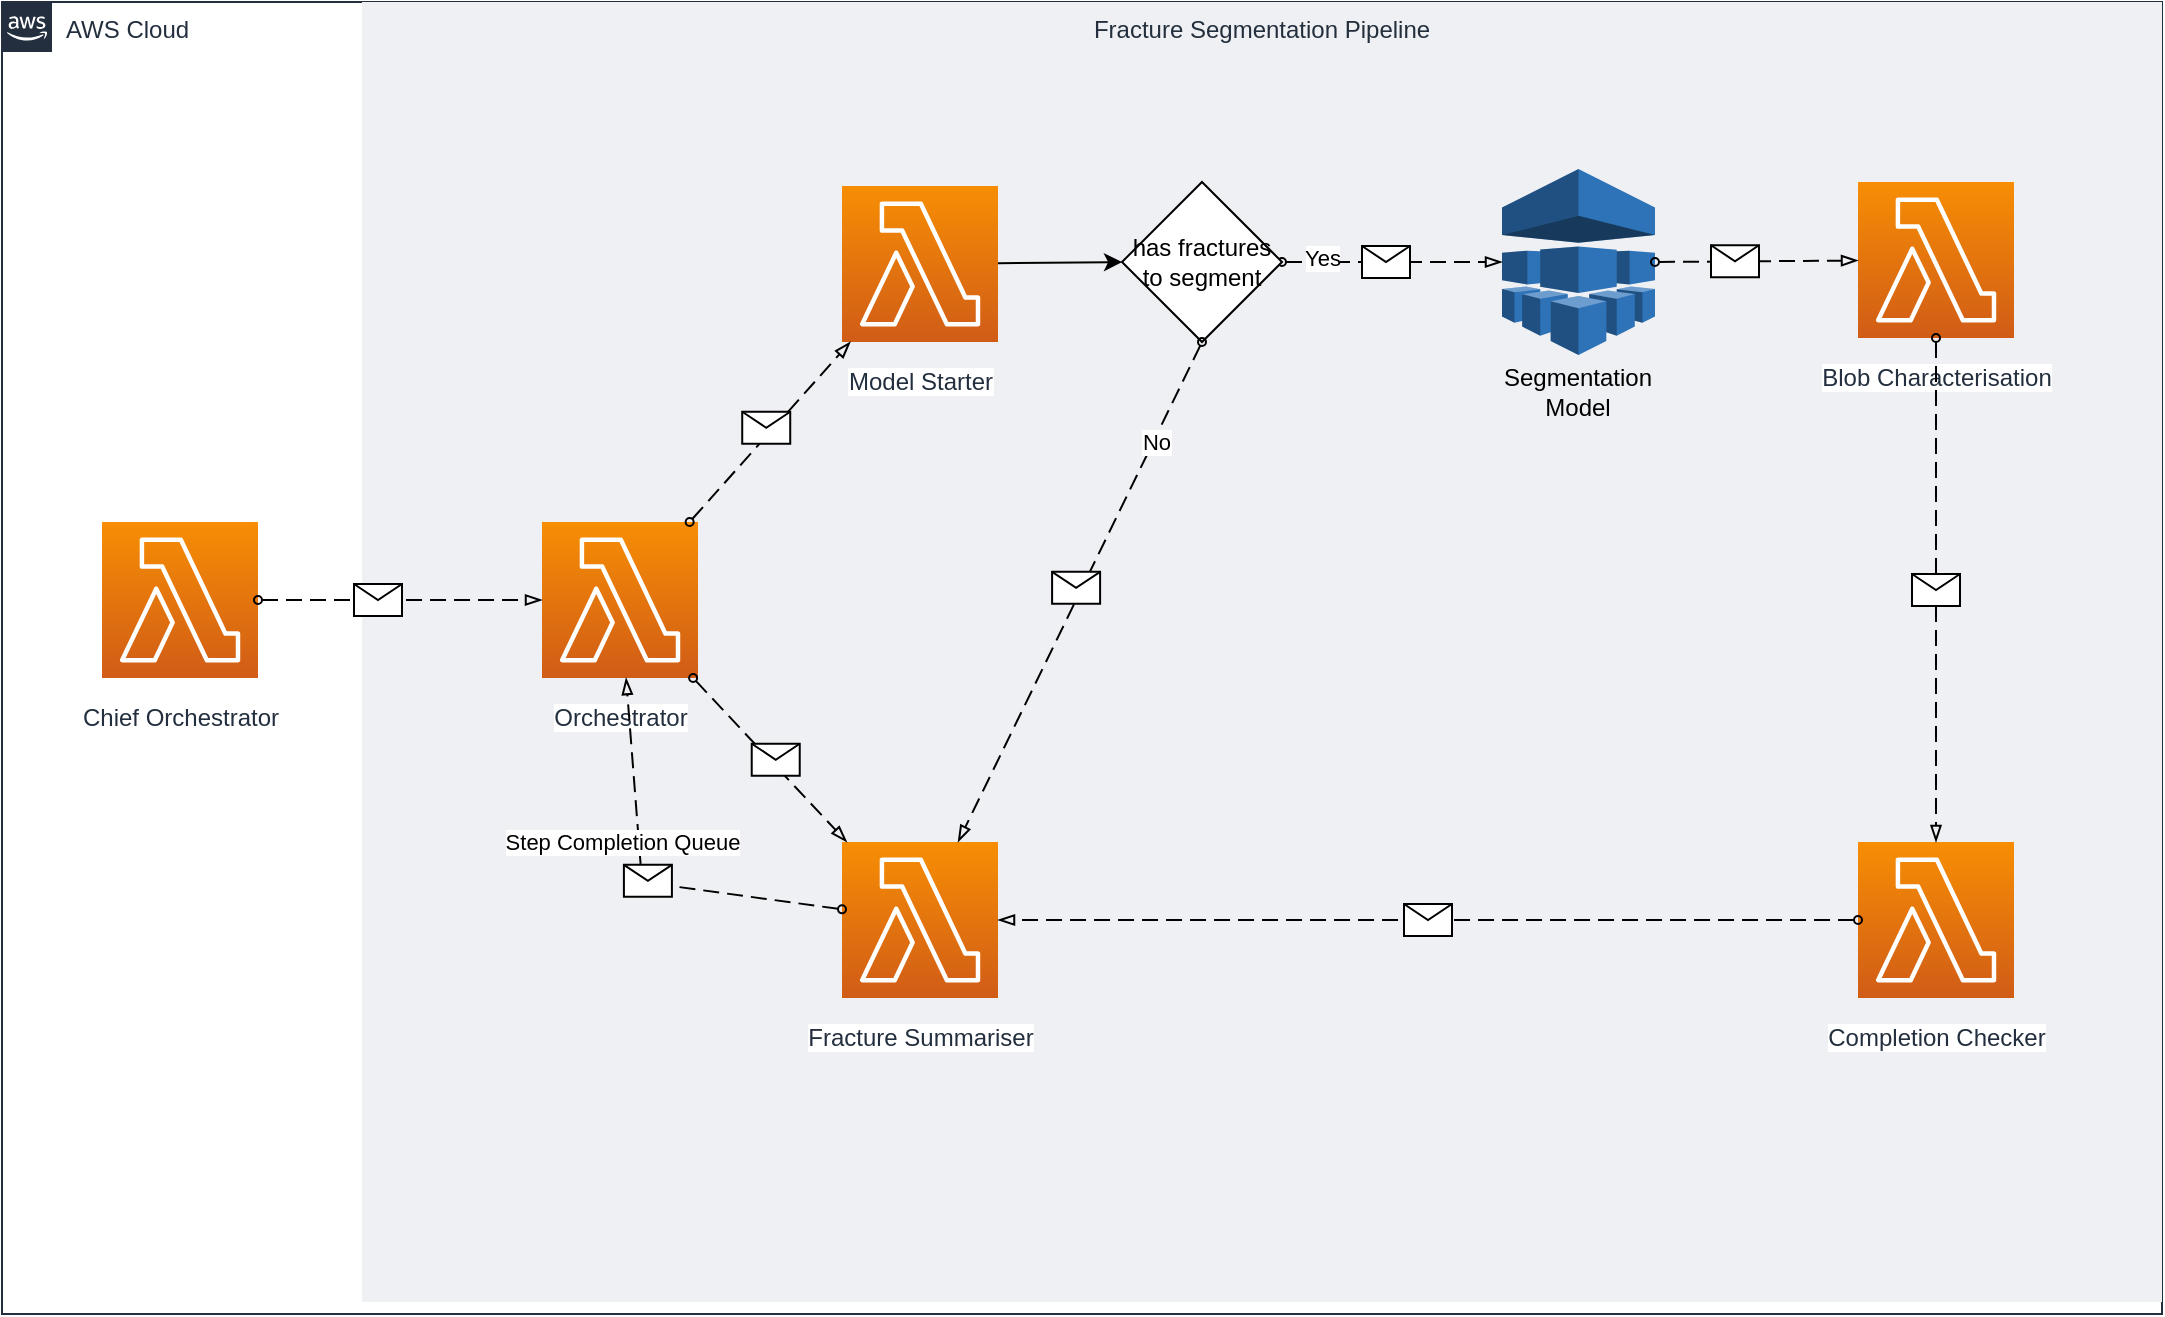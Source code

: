 <mxfile version="26.1.1">
  <diagram id="Ht1M8jgEwFfnCIfOTk4-" name="Page-1">
    <mxGraphModel dx="1385" dy="746" grid="1" gridSize="10" guides="1" tooltips="1" connect="1" arrows="1" fold="1" page="1" pageScale="1" pageWidth="1169" pageHeight="827" math="0" shadow="0">
      <root>
        <mxCell id="0" />
        <mxCell id="1" parent="0" />
        <mxCell id="UEzPUAAOIrF-is8g5C7q-74" value="AWS Cloud" style="points=[[0,0],[0.25,0],[0.5,0],[0.75,0],[1,0],[1,0.25],[1,0.5],[1,0.75],[1,1],[0.75,1],[0.5,1],[0.25,1],[0,1],[0,0.75],[0,0.5],[0,0.25]];outlineConnect=0;gradientColor=none;html=1;whiteSpace=wrap;fontSize=12;fontStyle=0;shape=mxgraph.aws4.group;grIcon=mxgraph.aws4.group_aws_cloud_alt;strokeColor=#232F3E;fillColor=none;verticalAlign=top;align=left;spacingLeft=30;fontColor=#232F3E;dashed=0;labelBackgroundColor=#ffffff;container=1;pointerEvents=0;collapsible=0;recursiveResize=0;" parent="1" vertex="1">
          <mxGeometry x="50" y="80" width="1080" height="656" as="geometry" />
        </mxCell>
        <mxCell id="UEzPUAAOIrF-is8g5C7q-85" value="Chief Orchestrator" style="outlineConnect=0;fontColor=#232F3E;gradientColor=#F78E04;gradientDirection=north;fillColor=#D05C17;strokeColor=#ffffff;dashed=0;verticalLabelPosition=bottom;verticalAlign=top;align=center;html=1;fontSize=12;fontStyle=0;aspect=fixed;shape=mxgraph.aws4.resourceIcon;resIcon=mxgraph.aws4.lambda;labelBackgroundColor=#ffffff;spacingTop=6;" parent="UEzPUAAOIrF-is8g5C7q-74" vertex="1">
          <mxGeometry x="50" y="260" width="78" height="78" as="geometry" />
        </mxCell>
        <mxCell id="AISBT629yyBLA8Ija2V--1" value="Fracture Segmentation Pipeline" style="fillColor=#EFF0F3;strokeColor=none;dashed=0;verticalAlign=top;fontStyle=0;fontColor=#232F3D;whiteSpace=wrap;html=1;" vertex="1" parent="UEzPUAAOIrF-is8g5C7q-74">
          <mxGeometry x="180" width="900" height="650" as="geometry" />
        </mxCell>
        <mxCell id="AISBT629yyBLA8Ija2V--2" value="Orchestrator" style="outlineConnect=0;fontColor=#232F3E;gradientColor=#F78E04;gradientDirection=north;fillColor=#D05C17;strokeColor=#ffffff;dashed=0;verticalLabelPosition=bottom;verticalAlign=top;align=center;html=1;fontSize=12;fontStyle=0;aspect=fixed;shape=mxgraph.aws4.resourceIcon;resIcon=mxgraph.aws4.lambda;labelBackgroundColor=#ffffff;spacingTop=6;" vertex="1" parent="UEzPUAAOIrF-is8g5C7q-74">
          <mxGeometry x="270" y="260" width="78" height="78" as="geometry" />
        </mxCell>
        <mxCell id="AISBT629yyBLA8Ija2V--3" value="Model Starter" style="outlineConnect=0;fontColor=#232F3E;gradientColor=#F78E04;gradientDirection=north;fillColor=#D05C17;strokeColor=#ffffff;dashed=0;verticalLabelPosition=bottom;verticalAlign=top;align=center;html=1;fontSize=12;fontStyle=0;aspect=fixed;shape=mxgraph.aws4.resourceIcon;resIcon=mxgraph.aws4.lambda;labelBackgroundColor=#ffffff;spacingTop=6;" vertex="1" parent="UEzPUAAOIrF-is8g5C7q-74">
          <mxGeometry x="420" y="92" width="78" height="78" as="geometry" />
        </mxCell>
        <mxCell id="AISBT629yyBLA8Ija2V--4" value="Blob Characterisation" style="outlineConnect=0;fontColor=#232F3E;gradientColor=#F78E04;gradientDirection=north;fillColor=#D05C17;strokeColor=#ffffff;dashed=0;verticalLabelPosition=bottom;verticalAlign=top;align=center;html=1;fontSize=12;fontStyle=0;aspect=fixed;shape=mxgraph.aws4.resourceIcon;resIcon=mxgraph.aws4.lambda;labelBackgroundColor=#ffffff;spacingTop=6;" vertex="1" parent="UEzPUAAOIrF-is8g5C7q-74">
          <mxGeometry x="928" y="90" width="78" height="78" as="geometry" />
        </mxCell>
        <mxCell id="AISBT629yyBLA8Ija2V--5" value="Fracture Summariser" style="outlineConnect=0;fontColor=#232F3E;gradientColor=#F78E04;gradientDirection=north;fillColor=#D05C17;strokeColor=#ffffff;dashed=0;verticalLabelPosition=bottom;verticalAlign=top;align=center;html=1;fontSize=12;fontStyle=0;aspect=fixed;shape=mxgraph.aws4.resourceIcon;resIcon=mxgraph.aws4.lambda;labelBackgroundColor=#ffffff;spacingTop=6;" vertex="1" parent="UEzPUAAOIrF-is8g5C7q-74">
          <mxGeometry x="420" y="420" width="78" height="78" as="geometry" />
        </mxCell>
        <mxCell id="AISBT629yyBLA8Ija2V--6" value="Completion Checker" style="outlineConnect=0;fontColor=#232F3E;gradientColor=#F78E04;gradientDirection=north;fillColor=#D05C17;strokeColor=#ffffff;dashed=0;verticalLabelPosition=bottom;verticalAlign=top;align=center;html=1;fontSize=12;fontStyle=0;aspect=fixed;shape=mxgraph.aws4.resourceIcon;resIcon=mxgraph.aws4.lambda;labelBackgroundColor=#ffffff;spacingTop=6;" vertex="1" parent="UEzPUAAOIrF-is8g5C7q-74">
          <mxGeometry x="928" y="420" width="78" height="78" as="geometry" />
        </mxCell>
        <mxCell id="AISBT629yyBLA8Ija2V--13" value="" style="endArrow=blockThin;html=1;labelPosition=left;verticalLabelPosition=middle;align=right;verticalAlign=middle;dashed=1;dashPattern=8 4;endFill=0;startArrow=oval;startFill=0;endSize=6;startSize=4;rounded=0;" edge="1" parent="UEzPUAAOIrF-is8g5C7q-74" source="UEzPUAAOIrF-is8g5C7q-85" target="AISBT629yyBLA8Ija2V--2">
          <mxGeometry relative="1" as="geometry">
            <mxPoint x="429" y="327.5" as="sourcePoint" />
            <mxPoint x="589" y="327.5" as="targetPoint" />
          </mxGeometry>
        </mxCell>
        <mxCell id="AISBT629yyBLA8Ija2V--14" value="" style="shape=message;html=1;outlineConnect=0;labelPosition=left;verticalLabelPosition=middle;align=right;verticalAlign=middle;spacingRight=5;labelBackgroundColor=#ffffff;" vertex="1" parent="AISBT629yyBLA8Ija2V--13">
          <mxGeometry width="24" height="16" relative="1" as="geometry">
            <mxPoint x="-23" y="-8" as="offset" />
          </mxGeometry>
        </mxCell>
        <mxCell id="AISBT629yyBLA8Ija2V--11" value="" style="endArrow=blockThin;html=1;labelPosition=left;verticalLabelPosition=middle;align=right;verticalAlign=middle;dashed=1;dashPattern=8 4;endFill=0;startArrow=oval;startFill=0;endSize=6;startSize=4;rounded=0;" edge="1" parent="UEzPUAAOIrF-is8g5C7q-74" source="AISBT629yyBLA8Ija2V--2" target="AISBT629yyBLA8Ija2V--3">
          <mxGeometry relative="1" as="geometry">
            <mxPoint x="440" y="240" as="sourcePoint" />
            <mxPoint x="600" y="240" as="targetPoint" />
          </mxGeometry>
        </mxCell>
        <mxCell id="AISBT629yyBLA8Ija2V--12" value="" style="shape=message;html=1;outlineConnect=0;labelPosition=left;verticalLabelPosition=middle;align=right;verticalAlign=middle;spacingRight=5;labelBackgroundColor=#ffffff;" vertex="1" parent="AISBT629yyBLA8Ija2V--11">
          <mxGeometry width="24" height="16" relative="1" as="geometry">
            <mxPoint x="-14" y="-10" as="offset" />
          </mxGeometry>
        </mxCell>
        <mxCell id="AISBT629yyBLA8Ija2V--16" value="" style="endArrow=blockThin;html=1;labelPosition=left;verticalLabelPosition=middle;align=right;verticalAlign=middle;dashed=1;dashPattern=8 4;endFill=0;startArrow=oval;startFill=0;endSize=6;startSize=4;rounded=0;" edge="1" parent="UEzPUAAOIrF-is8g5C7q-74" source="AISBT629yyBLA8Ija2V--2" target="AISBT629yyBLA8Ija2V--5">
          <mxGeometry relative="1" as="geometry">
            <mxPoint x="410" y="378" as="sourcePoint" />
            <mxPoint x="542" y="272" as="targetPoint" />
          </mxGeometry>
        </mxCell>
        <mxCell id="AISBT629yyBLA8Ija2V--17" value="" style="shape=message;html=1;outlineConnect=0;labelPosition=left;verticalLabelPosition=middle;align=right;verticalAlign=middle;spacingRight=5;labelBackgroundColor=#ffffff;" vertex="1" parent="AISBT629yyBLA8Ija2V--16">
          <mxGeometry width="24" height="16" relative="1" as="geometry">
            <mxPoint x="-9" y="-8" as="offset" />
          </mxGeometry>
        </mxCell>
        <mxCell id="AISBT629yyBLA8Ija2V--18" value="" style="outlineConnect=0;dashed=0;verticalLabelPosition=bottom;verticalAlign=top;align=center;html=1;shape=mxgraph.aws3.machine_learning;fillColor=#2E73B8;gradientColor=none;" vertex="1" parent="UEzPUAAOIrF-is8g5C7q-74">
          <mxGeometry x="750" y="83.5" width="76.5" height="93" as="geometry" />
        </mxCell>
        <mxCell id="AISBT629yyBLA8Ija2V--19" value="" style="endArrow=blockThin;html=1;labelPosition=left;verticalLabelPosition=middle;align=right;verticalAlign=middle;dashed=1;dashPattern=8 4;endFill=0;startArrow=oval;startFill=0;endSize=6;startSize=4;rounded=0;entryX=0;entryY=0.5;entryDx=0;entryDy=0;entryPerimeter=0;" edge="1" parent="UEzPUAAOIrF-is8g5C7q-74" source="AISBT629yyBLA8Ija2V--32" target="AISBT629yyBLA8Ija2V--18">
          <mxGeometry relative="1" as="geometry">
            <mxPoint x="358" y="277" as="sourcePoint" />
            <mxPoint x="490" y="171" as="targetPoint" />
          </mxGeometry>
        </mxCell>
        <mxCell id="AISBT629yyBLA8Ija2V--20" value="" style="shape=message;html=1;outlineConnect=0;labelPosition=left;verticalLabelPosition=middle;align=right;verticalAlign=middle;spacingRight=5;labelBackgroundColor=#ffffff;" vertex="1" parent="AISBT629yyBLA8Ija2V--19">
          <mxGeometry width="24" height="16" relative="1" as="geometry">
            <mxPoint x="-15" y="-8" as="offset" />
          </mxGeometry>
        </mxCell>
        <mxCell id="AISBT629yyBLA8Ija2V--37" value="Yes" style="edgeLabel;html=1;align=center;verticalAlign=middle;resizable=0;points=[];" vertex="1" connectable="0" parent="AISBT629yyBLA8Ija2V--19">
          <mxGeometry x="-0.648" y="2" relative="1" as="geometry">
            <mxPoint as="offset" />
          </mxGeometry>
        </mxCell>
        <mxCell id="AISBT629yyBLA8Ija2V--21" value="Segmentation Model" style="text;html=1;align=center;verticalAlign=middle;whiteSpace=wrap;rounded=0;" vertex="1" parent="UEzPUAAOIrF-is8g5C7q-74">
          <mxGeometry x="758.25" y="180" width="60" height="30" as="geometry" />
        </mxCell>
        <mxCell id="AISBT629yyBLA8Ija2V--22" value="" style="endArrow=blockThin;html=1;labelPosition=left;verticalLabelPosition=middle;align=right;verticalAlign=middle;dashed=1;dashPattern=8 4;endFill=0;startArrow=oval;startFill=0;endSize=6;startSize=4;rounded=0;exitX=1;exitY=0.5;exitDx=0;exitDy=0;exitPerimeter=0;" edge="1" parent="UEzPUAAOIrF-is8g5C7q-74" source="AISBT629yyBLA8Ija2V--18" target="AISBT629yyBLA8Ija2V--4">
          <mxGeometry relative="1" as="geometry">
            <mxPoint x="780" y="270" as="sourcePoint" />
            <mxPoint x="882" y="276" as="targetPoint" />
          </mxGeometry>
        </mxCell>
        <mxCell id="AISBT629yyBLA8Ija2V--23" value="" style="shape=message;html=1;outlineConnect=0;labelPosition=left;verticalLabelPosition=middle;align=right;verticalAlign=middle;spacingRight=5;labelBackgroundColor=#ffffff;" vertex="1" parent="AISBT629yyBLA8Ija2V--22">
          <mxGeometry width="24" height="16" relative="1" as="geometry">
            <mxPoint x="-23" y="-8" as="offset" />
          </mxGeometry>
        </mxCell>
        <mxCell id="AISBT629yyBLA8Ija2V--24" value="" style="endArrow=blockThin;html=1;labelPosition=left;verticalLabelPosition=middle;align=right;verticalAlign=middle;dashed=1;dashPattern=8 4;endFill=0;startArrow=oval;startFill=0;endSize=6;startSize=4;rounded=0;" edge="1" parent="UEzPUAAOIrF-is8g5C7q-74" source="AISBT629yyBLA8Ija2V--4" target="AISBT629yyBLA8Ija2V--6">
          <mxGeometry relative="1" as="geometry">
            <mxPoint x="728.25" y="360" as="sourcePoint" />
            <mxPoint x="833.25" y="360" as="targetPoint" />
          </mxGeometry>
        </mxCell>
        <mxCell id="AISBT629yyBLA8Ija2V--25" value="" style="shape=message;html=1;outlineConnect=0;labelPosition=left;verticalLabelPosition=middle;align=right;verticalAlign=middle;spacingRight=5;labelBackgroundColor=#ffffff;" vertex="1" parent="AISBT629yyBLA8Ija2V--24">
          <mxGeometry width="24" height="16" relative="1" as="geometry">
            <mxPoint x="-12" y="-8" as="offset" />
          </mxGeometry>
        </mxCell>
        <mxCell id="AISBT629yyBLA8Ija2V--28" value="" style="endArrow=blockThin;html=1;labelPosition=left;verticalLabelPosition=middle;align=right;verticalAlign=middle;dashed=1;dashPattern=8 4;endFill=0;startArrow=oval;startFill=0;endSize=6;startSize=4;rounded=0;" edge="1" parent="UEzPUAAOIrF-is8g5C7q-74" source="AISBT629yyBLA8Ija2V--6" target="AISBT629yyBLA8Ija2V--5">
          <mxGeometry relative="1" as="geometry">
            <mxPoint x="660" y="360" as="sourcePoint" />
            <mxPoint x="660" y="602" as="targetPoint" />
          </mxGeometry>
        </mxCell>
        <mxCell id="AISBT629yyBLA8Ija2V--29" value="" style="shape=message;html=1;outlineConnect=0;labelPosition=left;verticalLabelPosition=middle;align=right;verticalAlign=middle;spacingRight=5;labelBackgroundColor=#ffffff;" vertex="1" parent="AISBT629yyBLA8Ija2V--28">
          <mxGeometry width="24" height="16" relative="1" as="geometry">
            <mxPoint x="-12" y="-8" as="offset" />
          </mxGeometry>
        </mxCell>
        <mxCell id="AISBT629yyBLA8Ija2V--32" value="has fractures to segment" style="rhombus;whiteSpace=wrap;html=1;" vertex="1" parent="UEzPUAAOIrF-is8g5C7q-74">
          <mxGeometry x="560" y="90" width="80" height="80" as="geometry" />
        </mxCell>
        <mxCell id="AISBT629yyBLA8Ija2V--34" value="" style="endArrow=classic;html=1;rounded=0;entryX=0;entryY=0.5;entryDx=0;entryDy=0;" edge="1" parent="UEzPUAAOIrF-is8g5C7q-74" source="AISBT629yyBLA8Ija2V--3" target="AISBT629yyBLA8Ija2V--32">
          <mxGeometry width="50" height="50" relative="1" as="geometry">
            <mxPoint x="490" y="410" as="sourcePoint" />
            <mxPoint x="540" y="360" as="targetPoint" />
          </mxGeometry>
        </mxCell>
        <mxCell id="AISBT629yyBLA8Ija2V--35" value="" style="endArrow=blockThin;html=1;labelPosition=left;verticalLabelPosition=middle;align=right;verticalAlign=middle;dashed=1;dashPattern=8 4;endFill=0;startArrow=oval;startFill=0;endSize=6;startSize=4;rounded=0;exitX=0.5;exitY=1;exitDx=0;exitDy=0;" edge="1" parent="UEzPUAAOIrF-is8g5C7q-74" source="AISBT629yyBLA8Ija2V--32" target="AISBT629yyBLA8Ija2V--5">
          <mxGeometry relative="1" as="geometry">
            <mxPoint x="690" y="396" as="sourcePoint" />
            <mxPoint x="822" y="290" as="targetPoint" />
          </mxGeometry>
        </mxCell>
        <mxCell id="AISBT629yyBLA8Ija2V--36" value="" style="shape=message;html=1;outlineConnect=0;labelPosition=left;verticalLabelPosition=middle;align=right;verticalAlign=middle;spacingRight=5;labelBackgroundColor=#ffffff;" vertex="1" parent="AISBT629yyBLA8Ija2V--35">
          <mxGeometry width="24" height="16" relative="1" as="geometry">
            <mxPoint x="-14" y="-10" as="offset" />
          </mxGeometry>
        </mxCell>
        <mxCell id="AISBT629yyBLA8Ija2V--38" value="No" style="edgeLabel;html=1;align=center;verticalAlign=middle;resizable=0;points=[];" vertex="1" connectable="0" parent="AISBT629yyBLA8Ija2V--35">
          <mxGeometry x="-0.603" relative="1" as="geometry">
            <mxPoint x="1" as="offset" />
          </mxGeometry>
        </mxCell>
        <mxCell id="AISBT629yyBLA8Ija2V--47" value="" style="endArrow=blockThin;html=1;labelPosition=left;verticalLabelPosition=middle;align=right;verticalAlign=middle;dashed=1;dashPattern=8 4;endFill=0;startArrow=oval;startFill=0;endSize=6;startSize=4;rounded=0;" edge="1" parent="UEzPUAAOIrF-is8g5C7q-74" source="AISBT629yyBLA8Ija2V--5" target="AISBT629yyBLA8Ija2V--2">
          <mxGeometry relative="1" as="geometry">
            <mxPoint x="260" y="400" as="sourcePoint" />
            <mxPoint x="336" y="482" as="targetPoint" />
            <Array as="points">
              <mxPoint x="320" y="440" />
            </Array>
          </mxGeometry>
        </mxCell>
        <mxCell id="AISBT629yyBLA8Ija2V--48" value="" style="shape=message;html=1;outlineConnect=0;labelPosition=left;verticalLabelPosition=middle;align=right;verticalAlign=middle;spacingRight=5;labelBackgroundColor=#ffffff;" vertex="1" parent="AISBT629yyBLA8Ija2V--47">
          <mxGeometry width="24" height="16" relative="1" as="geometry">
            <mxPoint x="-9" y="-8" as="offset" />
          </mxGeometry>
        </mxCell>
        <mxCell id="AISBT629yyBLA8Ija2V--49" value="Step Completion Queue" style="edgeLabel;html=1;align=center;verticalAlign=middle;resizable=0;points=[];" vertex="1" connectable="0" parent="AISBT629yyBLA8Ija2V--47">
          <mxGeometry x="0.347" y="-2" relative="1" as="geometry">
            <mxPoint x="-9" y="16" as="offset" />
          </mxGeometry>
        </mxCell>
      </root>
    </mxGraphModel>
  </diagram>
</mxfile>

